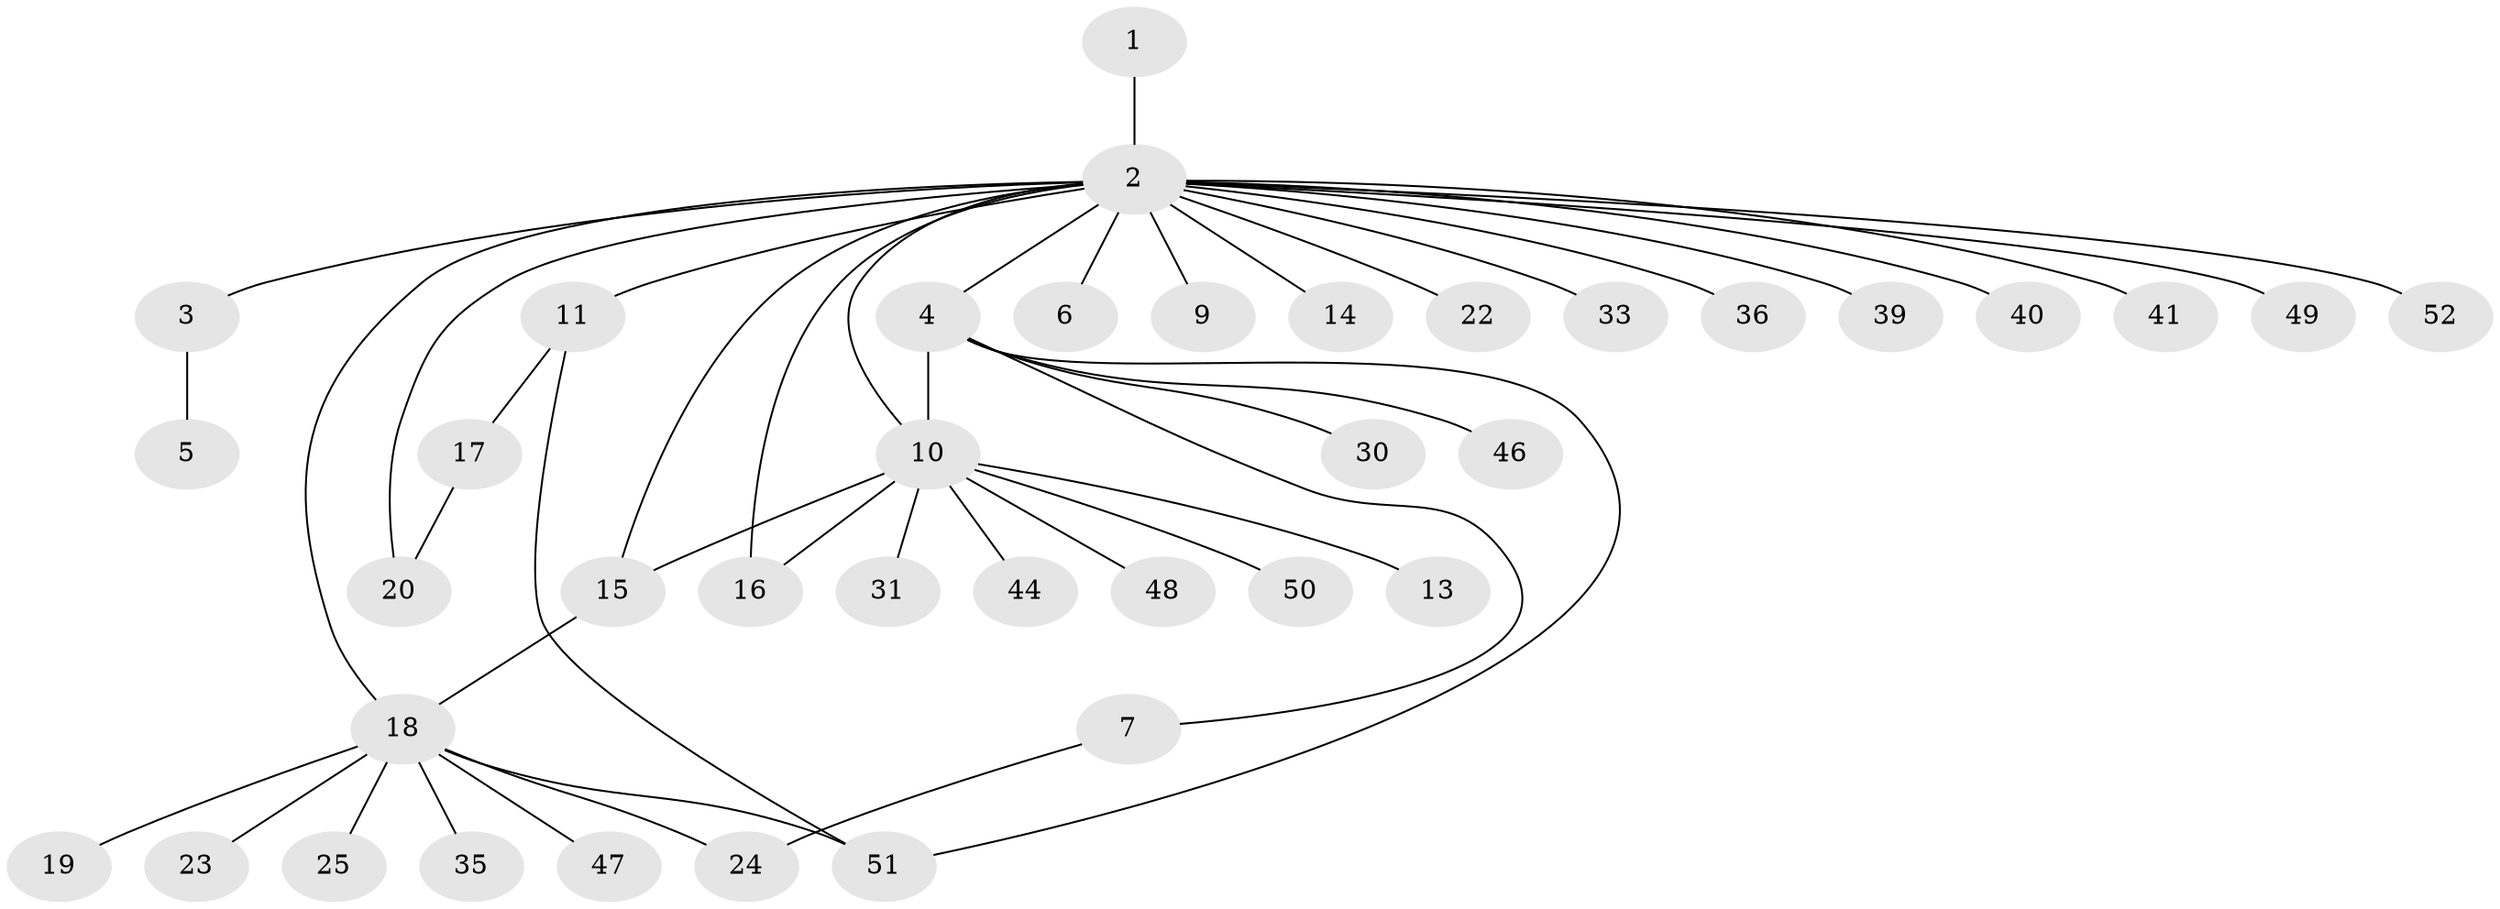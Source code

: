 // Generated by graph-tools (version 1.1) at 2025/23/03/03/25 07:23:49]
// undirected, 38 vertices, 45 edges
graph export_dot {
graph [start="1"]
  node [color=gray90,style=filled];
  1;
  2 [super="+37"];
  3;
  4 [super="+8"];
  5 [super="+32"];
  6;
  7 [super="+12"];
  9;
  10 [super="+45"];
  11 [super="+21"];
  13;
  14;
  15 [super="+38"];
  16;
  17 [super="+28"];
  18 [super="+27"];
  19;
  20 [super="+34"];
  22;
  23 [super="+29"];
  24 [super="+26"];
  25;
  30;
  31;
  33;
  35;
  36;
  39 [super="+42"];
  40 [super="+43"];
  41;
  44;
  46;
  47;
  48;
  49;
  50;
  51;
  52;
  1 -- 2;
  2 -- 3;
  2 -- 4 [weight=2];
  2 -- 6;
  2 -- 9;
  2 -- 11;
  2 -- 14;
  2 -- 15;
  2 -- 16;
  2 -- 18;
  2 -- 22;
  2 -- 33;
  2 -- 36;
  2 -- 39;
  2 -- 40;
  2 -- 52;
  2 -- 41;
  2 -- 49;
  2 -- 10;
  2 -- 20;
  3 -- 5;
  4 -- 7;
  4 -- 46;
  4 -- 51;
  4 -- 10;
  4 -- 30;
  7 -- 24;
  10 -- 13;
  10 -- 16;
  10 -- 31;
  10 -- 44;
  10 -- 48;
  10 -- 50;
  10 -- 15;
  11 -- 17;
  11 -- 51;
  15 -- 18;
  17 -- 20;
  18 -- 19;
  18 -- 23;
  18 -- 25;
  18 -- 35;
  18 -- 47;
  18 -- 51;
  18 -- 24;
}
